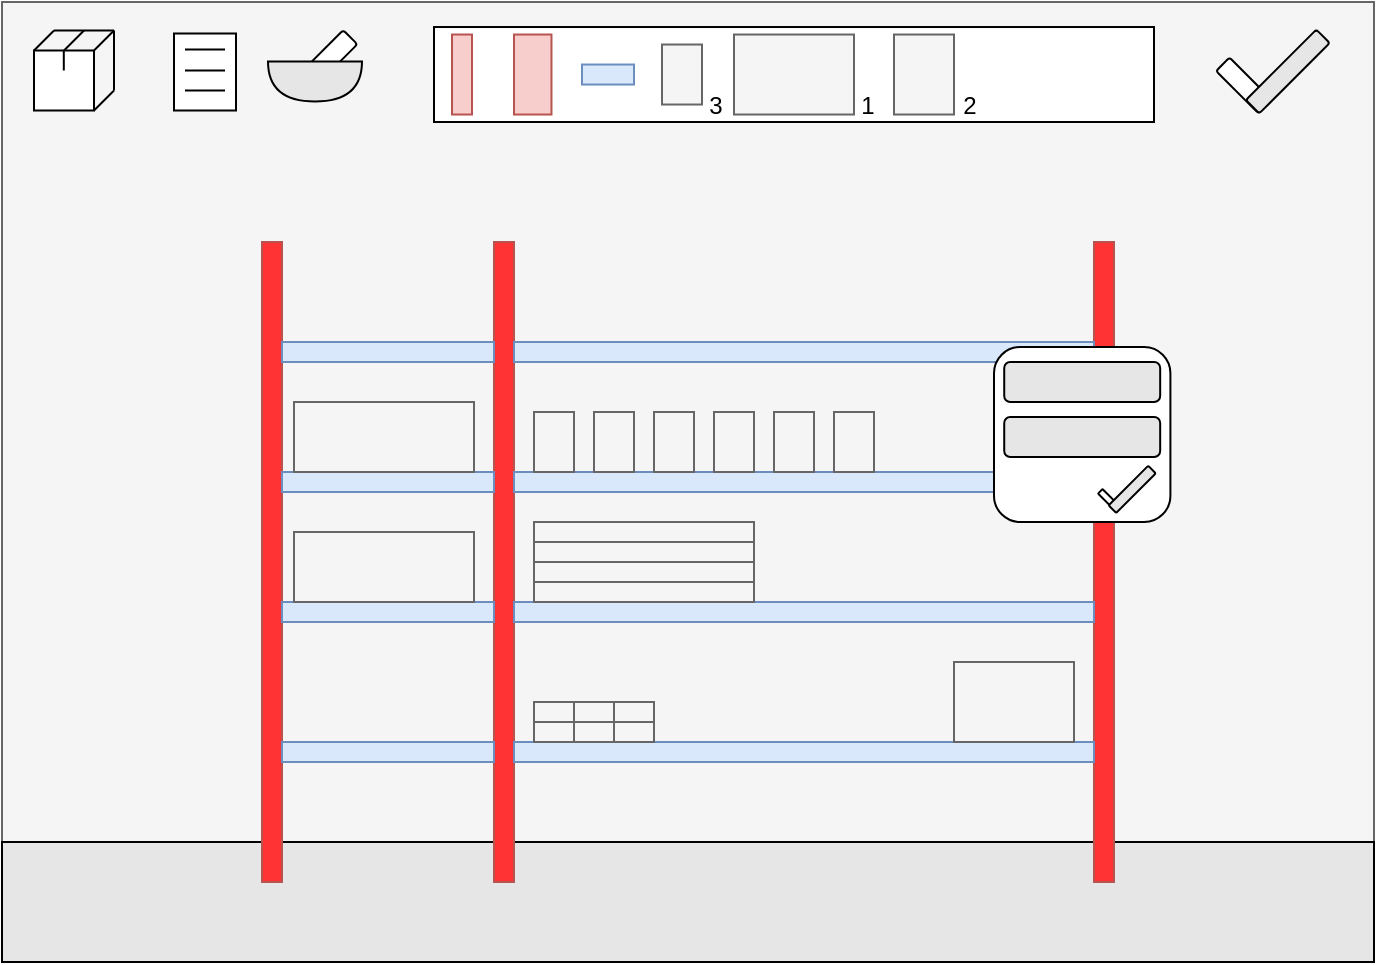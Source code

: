 <mxfile version="24.4.8" type="device">
  <diagram name="Seite-1" id="6yveoyM_IHHLcaXJ8_ne">
    <mxGraphModel dx="1687" dy="931" grid="1" gridSize="10" guides="1" tooltips="1" connect="1" arrows="1" fold="1" page="1" pageScale="1" pageWidth="827" pageHeight="1169" math="0" shadow="0">
      <root>
        <mxCell id="0" />
        <mxCell id="1" parent="0" />
        <mxCell id="xJWadCz_VL9EeZMJa7YK-1" value="" style="rounded=0;whiteSpace=wrap;html=1;strokeColor=#666666;fillColor=#f5f5f5;fontColor=#333333;" parent="1" vertex="1">
          <mxGeometry x="74" y="140" width="686" height="480" as="geometry" />
        </mxCell>
        <mxCell id="xJWadCz_VL9EeZMJa7YK-48" value="" style="rounded=0;whiteSpace=wrap;html=1;fillColor=#E6E6E6;" parent="1" vertex="1">
          <mxGeometry x="74" y="560" width="686" height="60" as="geometry" />
        </mxCell>
        <mxCell id="xJWadCz_VL9EeZMJa7YK-18" value="" style="rounded=1;whiteSpace=wrap;html=1;rotation=45;" parent="1" vertex="1">
          <mxGeometry x="680" y="176.99" width="30" height="9.5" as="geometry" />
        </mxCell>
        <mxCell id="xJWadCz_VL9EeZMJa7YK-2" value="" style="rounded=0;whiteSpace=wrap;html=1;strokeColor=#b85450;fillColor=#FF3333;" parent="1" vertex="1">
          <mxGeometry x="204" y="260" width="10" height="320" as="geometry" />
        </mxCell>
        <mxCell id="xJWadCz_VL9EeZMJa7YK-3" value="" style="rounded=0;whiteSpace=wrap;html=1;strokeColor=#b85450;fillColor=#FF3333;" parent="1" vertex="1">
          <mxGeometry x="320" y="260" width="10" height="320" as="geometry" />
        </mxCell>
        <mxCell id="xJWadCz_VL9EeZMJa7YK-4" value="" style="rounded=0;whiteSpace=wrap;html=1;strokeColor=#b85450;fillColor=#FF3333;" parent="1" vertex="1">
          <mxGeometry x="620" y="260" width="10" height="320" as="geometry" />
        </mxCell>
        <mxCell id="xJWadCz_VL9EeZMJa7YK-5" value="" style="rounded=0;whiteSpace=wrap;html=1;fillColor=#dae8fc;strokeColor=#6c8ebf;" parent="1" vertex="1">
          <mxGeometry x="214" y="310" width="106" height="10" as="geometry" />
        </mxCell>
        <mxCell id="xJWadCz_VL9EeZMJa7YK-6" value="" style="rounded=0;whiteSpace=wrap;html=1;fillColor=#dae8fc;strokeColor=#6c8ebf;" parent="1" vertex="1">
          <mxGeometry x="214" y="375" width="106" height="10" as="geometry" />
        </mxCell>
        <mxCell id="xJWadCz_VL9EeZMJa7YK-7" value="" style="rounded=0;whiteSpace=wrap;html=1;fillColor=#dae8fc;strokeColor=#6c8ebf;" parent="1" vertex="1">
          <mxGeometry x="214" y="440" width="106" height="10" as="geometry" />
        </mxCell>
        <mxCell id="xJWadCz_VL9EeZMJa7YK-8" value="" style="rounded=0;whiteSpace=wrap;html=1;fillColor=#dae8fc;strokeColor=#6c8ebf;" parent="1" vertex="1">
          <mxGeometry x="214" y="510" width="106" height="10" as="geometry" />
        </mxCell>
        <mxCell id="xJWadCz_VL9EeZMJa7YK-12" value="" style="rounded=0;whiteSpace=wrap;html=1;fillColor=#dae8fc;strokeColor=#6c8ebf;" parent="1" vertex="1">
          <mxGeometry x="330" y="310" width="290" height="10" as="geometry" />
        </mxCell>
        <mxCell id="xJWadCz_VL9EeZMJa7YK-13" value="" style="rounded=0;whiteSpace=wrap;html=1;fillColor=#dae8fc;strokeColor=#6c8ebf;" parent="1" vertex="1">
          <mxGeometry x="330" y="375" width="290" height="10" as="geometry" />
        </mxCell>
        <mxCell id="xJWadCz_VL9EeZMJa7YK-14" value="" style="rounded=0;whiteSpace=wrap;html=1;fillColor=#dae8fc;strokeColor=#6c8ebf;" parent="1" vertex="1">
          <mxGeometry x="330" y="440" width="290" height="10" as="geometry" />
        </mxCell>
        <mxCell id="xJWadCz_VL9EeZMJa7YK-15" value="" style="rounded=0;whiteSpace=wrap;html=1;fillColor=#dae8fc;strokeColor=#6c8ebf;" parent="1" vertex="1">
          <mxGeometry x="330" y="510" width="290" height="10" as="geometry" />
        </mxCell>
        <mxCell id="xJWadCz_VL9EeZMJa7YK-16" value="" style="rounded=1;whiteSpace=wrap;html=1;rotation=-45;fillColor=#E6E6E6;" parent="1" vertex="1">
          <mxGeometry x="692.02" y="170.0" width="49.78" height="9.5" as="geometry" />
        </mxCell>
        <mxCell id="xJWadCz_VL9EeZMJa7YK-26" value="" style="rounded=0;whiteSpace=wrap;html=1;strokeColor=#666666;fillColor=#f5f5f5;fontColor=#333333;" parent="1" vertex="1">
          <mxGeometry x="340" y="345" width="20" height="30" as="geometry" />
        </mxCell>
        <mxCell id="xJWadCz_VL9EeZMJa7YK-28" value="" style="rounded=0;whiteSpace=wrap;html=1;strokeColor=#666666;fillColor=#f5f5f5;fontColor=#333333;" parent="1" vertex="1">
          <mxGeometry x="370" y="345" width="20" height="30" as="geometry" />
        </mxCell>
        <mxCell id="xJWadCz_VL9EeZMJa7YK-29" value="" style="rounded=0;whiteSpace=wrap;html=1;strokeColor=#666666;fillColor=#f5f5f5;fontColor=#333333;" parent="1" vertex="1">
          <mxGeometry x="400" y="345" width="20" height="30" as="geometry" />
        </mxCell>
        <mxCell id="xJWadCz_VL9EeZMJa7YK-30" value="" style="rounded=0;whiteSpace=wrap;html=1;strokeColor=#666666;fillColor=#f5f5f5;fontColor=#333333;" parent="1" vertex="1">
          <mxGeometry x="430" y="345" width="20" height="30" as="geometry" />
        </mxCell>
        <mxCell id="xJWadCz_VL9EeZMJa7YK-31" value="" style="rounded=0;whiteSpace=wrap;html=1;strokeColor=#666666;fillColor=#f5f5f5;fontColor=#333333;" parent="1" vertex="1">
          <mxGeometry x="460" y="345" width="20" height="30" as="geometry" />
        </mxCell>
        <mxCell id="xJWadCz_VL9EeZMJa7YK-32" value="" style="rounded=0;whiteSpace=wrap;html=1;strokeColor=#666666;fillColor=#f5f5f5;fontColor=#333333;" parent="1" vertex="1">
          <mxGeometry x="490" y="345" width="20" height="30" as="geometry" />
        </mxCell>
        <mxCell id="xJWadCz_VL9EeZMJa7YK-37" value="" style="rounded=0;whiteSpace=wrap;html=1;fillColor=#f5f5f5;fontColor=#333333;strokeColor=#666666;" parent="1" vertex="1">
          <mxGeometry x="340" y="430" width="110" height="10" as="geometry" />
        </mxCell>
        <mxCell id="xJWadCz_VL9EeZMJa7YK-38" value="" style="rounded=0;whiteSpace=wrap;html=1;fillColor=#f5f5f5;fontColor=#333333;strokeColor=#666666;" parent="1" vertex="1">
          <mxGeometry x="340" y="420" width="110" height="10" as="geometry" />
        </mxCell>
        <mxCell id="xJWadCz_VL9EeZMJa7YK-39" value="" style="rounded=0;whiteSpace=wrap;html=1;fillColor=#f5f5f5;fontColor=#333333;strokeColor=#666666;" parent="1" vertex="1">
          <mxGeometry x="340" y="410" width="110" height="10" as="geometry" />
        </mxCell>
        <mxCell id="xJWadCz_VL9EeZMJa7YK-40" value="" style="rounded=0;whiteSpace=wrap;html=1;fillColor=#f5f5f5;fontColor=#333333;strokeColor=#666666;" parent="1" vertex="1">
          <mxGeometry x="340" y="400" width="110" height="10" as="geometry" />
        </mxCell>
        <mxCell id="xJWadCz_VL9EeZMJa7YK-41" value="" style="rounded=0;whiteSpace=wrap;html=1;fillColor=#f5f5f5;fontColor=#333333;strokeColor=#666666;" parent="1" vertex="1">
          <mxGeometry x="220" y="340" width="90" height="35" as="geometry" />
        </mxCell>
        <mxCell id="xJWadCz_VL9EeZMJa7YK-42" value="" style="rounded=0;whiteSpace=wrap;html=1;fillColor=#f5f5f5;fontColor=#333333;strokeColor=#666666;" parent="1" vertex="1">
          <mxGeometry x="220" y="405" width="90" height="35" as="geometry" />
        </mxCell>
        <mxCell id="xJWadCz_VL9EeZMJa7YK-45" value="" style="rounded=0;whiteSpace=wrap;html=1;fillColor=#f5f5f5;fontColor=#333333;strokeColor=#666666;" parent="1" vertex="1">
          <mxGeometry x="550" y="470" width="60" height="40" as="geometry" />
        </mxCell>
        <mxCell id="xJWadCz_VL9EeZMJa7YK-49" value="" style="rounded=0;whiteSpace=wrap;html=1;fillColor=#f5f5f5;fontColor=#333333;strokeColor=#666666;" parent="1" vertex="1">
          <mxGeometry x="340" y="500" width="20" height="10" as="geometry" />
        </mxCell>
        <mxCell id="xJWadCz_VL9EeZMJa7YK-50" value="" style="rounded=0;whiteSpace=wrap;html=1;fillColor=#f5f5f5;fontColor=#333333;strokeColor=#666666;" parent="1" vertex="1">
          <mxGeometry x="360" y="500" width="20" height="10" as="geometry" />
        </mxCell>
        <mxCell id="xJWadCz_VL9EeZMJa7YK-51" value="" style="rounded=0;whiteSpace=wrap;html=1;fillColor=#f5f5f5;fontColor=#333333;strokeColor=#666666;" parent="1" vertex="1">
          <mxGeometry x="380" y="500" width="20" height="10" as="geometry" />
        </mxCell>
        <mxCell id="xJWadCz_VL9EeZMJa7YK-52" value="" style="rounded=0;whiteSpace=wrap;html=1;fillColor=#f5f5f5;fontColor=#333333;strokeColor=#666666;" parent="1" vertex="1">
          <mxGeometry x="340" y="490" width="20" height="10" as="geometry" />
        </mxCell>
        <mxCell id="xJWadCz_VL9EeZMJa7YK-53" value="" style="rounded=0;whiteSpace=wrap;html=1;fillColor=#f5f5f5;fontColor=#333333;strokeColor=#666666;" parent="1" vertex="1">
          <mxGeometry x="360" y="490" width="20" height="10" as="geometry" />
        </mxCell>
        <mxCell id="xJWadCz_VL9EeZMJa7YK-54" value="" style="rounded=0;whiteSpace=wrap;html=1;fillColor=#f5f5f5;fontColor=#333333;strokeColor=#666666;" parent="1" vertex="1">
          <mxGeometry x="380" y="490" width="20" height="10" as="geometry" />
        </mxCell>
        <mxCell id="-1PWGVfFnnW9SpQ-e0z1-3" value="" style="rounded=0;whiteSpace=wrap;html=1;" parent="1" vertex="1">
          <mxGeometry x="290" y="152.51" width="360" height="47.49" as="geometry" />
        </mxCell>
        <mxCell id="-1PWGVfFnnW9SpQ-e0z1-4" value="" style="rounded=0;whiteSpace=wrap;html=1;rotation=-90;fillColor=#f8cecc;strokeColor=#b85450;" parent="1" vertex="1">
          <mxGeometry x="284" y="171.26" width="40" height="10" as="geometry" />
        </mxCell>
        <mxCell id="-1PWGVfFnnW9SpQ-e0z1-5" value="" style="rounded=0;whiteSpace=wrap;html=1;rotation=-90;fillColor=#f8cecc;strokeColor=#b85450;" parent="1" vertex="1">
          <mxGeometry x="319.37" y="166.89" width="40" height="18.74" as="geometry" />
        </mxCell>
        <mxCell id="-1PWGVfFnnW9SpQ-e0z1-7" value="" style="rounded=0;whiteSpace=wrap;html=1;fillColor=#dae8fc;strokeColor=#6c8ebf;" parent="1" vertex="1">
          <mxGeometry x="364" y="171.26" width="26" height="10" as="geometry" />
        </mxCell>
        <mxCell id="qOn1k9T2l-QRSkFDptNG-1" value="" style="rounded=1;whiteSpace=wrap;html=1;rotation=-45;" vertex="1" parent="1">
          <mxGeometry x="214" y="166.75" width="40" height="10" as="geometry" />
        </mxCell>
        <mxCell id="qOn1k9T2l-QRSkFDptNG-2" value="" style="shape=or;whiteSpace=wrap;html=1;rotation=90;fillColor=#E6E6E6;" vertex="1" parent="1">
          <mxGeometry x="220.5" y="156.25" width="20" height="47" as="geometry" />
        </mxCell>
        <mxCell id="qOn1k9T2l-QRSkFDptNG-3" value="" style="rounded=0;whiteSpace=wrap;html=1;" vertex="1" parent="1">
          <mxGeometry x="160" y="155.75" width="31" height="38.5" as="geometry" />
        </mxCell>
        <mxCell id="qOn1k9T2l-QRSkFDptNG-4" value="" style="endArrow=none;html=1;rounded=0;" edge="1" parent="1">
          <mxGeometry width="50" height="50" relative="1" as="geometry">
            <mxPoint x="165.5" y="163.75" as="sourcePoint" />
            <mxPoint x="185.5" y="163.75" as="targetPoint" />
          </mxGeometry>
        </mxCell>
        <mxCell id="qOn1k9T2l-QRSkFDptNG-5" value="" style="endArrow=none;html=1;rounded=0;" edge="1" parent="1">
          <mxGeometry width="50" height="50" relative="1" as="geometry">
            <mxPoint x="165.5" y="174.25" as="sourcePoint" />
            <mxPoint x="185.5" y="174.25" as="targetPoint" />
          </mxGeometry>
        </mxCell>
        <mxCell id="qOn1k9T2l-QRSkFDptNG-6" value="" style="endArrow=none;html=1;rounded=0;" edge="1" parent="1">
          <mxGeometry width="50" height="50" relative="1" as="geometry">
            <mxPoint x="165.5" y="184.25" as="sourcePoint" />
            <mxPoint x="185.5" y="184.25" as="targetPoint" />
          </mxGeometry>
        </mxCell>
        <mxCell id="qOn1k9T2l-QRSkFDptNG-7" value="" style="whiteSpace=wrap;html=1;aspect=fixed;" vertex="1" parent="1">
          <mxGeometry x="90" y="164.25" width="30" height="30" as="geometry" />
        </mxCell>
        <mxCell id="qOn1k9T2l-QRSkFDptNG-8" value="" style="endArrow=none;html=1;rounded=0;" edge="1" parent="1">
          <mxGeometry width="50" height="50" relative="1" as="geometry">
            <mxPoint x="120" y="194.25" as="sourcePoint" />
            <mxPoint x="130" y="184.25" as="targetPoint" />
          </mxGeometry>
        </mxCell>
        <mxCell id="qOn1k9T2l-QRSkFDptNG-9" value="" style="endArrow=none;html=1;rounded=0;" edge="1" parent="1">
          <mxGeometry width="50" height="50" relative="1" as="geometry">
            <mxPoint x="120" y="164.25" as="sourcePoint" />
            <mxPoint x="130" y="154.25" as="targetPoint" />
          </mxGeometry>
        </mxCell>
        <mxCell id="qOn1k9T2l-QRSkFDptNG-10" value="" style="endArrow=none;html=1;rounded=0;" edge="1" parent="1">
          <mxGeometry width="50" height="50" relative="1" as="geometry">
            <mxPoint x="90" y="164.25" as="sourcePoint" />
            <mxPoint x="100" y="154.25" as="targetPoint" />
          </mxGeometry>
        </mxCell>
        <mxCell id="qOn1k9T2l-QRSkFDptNG-11" value="" style="endArrow=none;html=1;rounded=0;" edge="1" parent="1">
          <mxGeometry width="50" height="50" relative="1" as="geometry">
            <mxPoint x="100" y="154.25" as="sourcePoint" />
            <mxPoint x="130" y="154.25" as="targetPoint" />
          </mxGeometry>
        </mxCell>
        <mxCell id="qOn1k9T2l-QRSkFDptNG-12" value="" style="endArrow=none;html=1;rounded=0;" edge="1" parent="1">
          <mxGeometry width="50" height="50" relative="1" as="geometry">
            <mxPoint x="130" y="154.25" as="sourcePoint" />
            <mxPoint x="130" y="184.25" as="targetPoint" />
          </mxGeometry>
        </mxCell>
        <mxCell id="qOn1k9T2l-QRSkFDptNG-13" value="" style="endArrow=none;html=1;rounded=0;" edge="1" parent="1">
          <mxGeometry width="50" height="50" relative="1" as="geometry">
            <mxPoint x="105" y="164.25" as="sourcePoint" />
            <mxPoint x="115" y="154.25" as="targetPoint" />
          </mxGeometry>
        </mxCell>
        <mxCell id="qOn1k9T2l-QRSkFDptNG-14" value="" style="endArrow=none;html=1;rounded=0;" edge="1" parent="1">
          <mxGeometry width="50" height="50" relative="1" as="geometry">
            <mxPoint x="104.9" y="164.25" as="sourcePoint" />
            <mxPoint x="104.9" y="174.25" as="targetPoint" />
          </mxGeometry>
        </mxCell>
        <mxCell id="xJWadCz_VL9EeZMJa7YK-33" value="" style="rounded=0;whiteSpace=wrap;html=1;strokeColor=#666666;fillColor=#f5f5f5;fontColor=#333333;" parent="1" vertex="1">
          <mxGeometry x="404" y="161.26" width="20" height="30" as="geometry" />
        </mxCell>
        <mxCell id="qOn1k9T2l-QRSkFDptNG-15" value="3" style="text;html=1;align=center;verticalAlign=middle;whiteSpace=wrap;rounded=0;" vertex="1" parent="1">
          <mxGeometry x="401" y="176.99" width="60" height="30" as="geometry" />
        </mxCell>
        <mxCell id="qOn1k9T2l-QRSkFDptNG-16" value="" style="rounded=0;whiteSpace=wrap;html=1;fillColor=#f5f5f5;fontColor=#333333;strokeColor=#666666;" vertex="1" parent="1">
          <mxGeometry x="440" y="156.26" width="60" height="40" as="geometry" />
        </mxCell>
        <mxCell id="qOn1k9T2l-QRSkFDptNG-17" value="1" style="text;html=1;align=center;verticalAlign=middle;whiteSpace=wrap;rounded=0;" vertex="1" parent="1">
          <mxGeometry x="477" y="176.75" width="60" height="30" as="geometry" />
        </mxCell>
        <mxCell id="qOn1k9T2l-QRSkFDptNG-18" value="" style="rounded=0;whiteSpace=wrap;html=1;fillColor=#f5f5f5;fontColor=#333333;strokeColor=#666666;" vertex="1" parent="1">
          <mxGeometry x="520" y="156.26" width="30" height="40" as="geometry" />
        </mxCell>
        <mxCell id="qOn1k9T2l-QRSkFDptNG-19" value="2" style="text;html=1;align=center;verticalAlign=middle;whiteSpace=wrap;rounded=0;" vertex="1" parent="1">
          <mxGeometry x="528" y="176.75" width="60" height="30" as="geometry" />
        </mxCell>
        <mxCell id="qOn1k9T2l-QRSkFDptNG-22" value="" style="rounded=1;whiteSpace=wrap;html=1;" vertex="1" parent="1">
          <mxGeometry x="570" y="312.5" width="88.2" height="87.5" as="geometry" />
        </mxCell>
        <mxCell id="qOn1k9T2l-QRSkFDptNG-23" value="" style="rounded=1;whiteSpace=wrap;html=1;fillColor=#E6E6E6;" vertex="1" parent="1">
          <mxGeometry x="575.11" y="320" width="77.98" height="20" as="geometry" />
        </mxCell>
        <mxCell id="qOn1k9T2l-QRSkFDptNG-24" value="" style="rounded=1;whiteSpace=wrap;html=1;fillColor=#E6E6E6;" vertex="1" parent="1">
          <mxGeometry x="575.11" y="347.5" width="77.98" height="20" as="geometry" />
        </mxCell>
        <mxCell id="qOn1k9T2l-QRSkFDptNG-25" value="" style="rounded=1;whiteSpace=wrap;html=1;rotation=45;" vertex="1" parent="1">
          <mxGeometry x="621.58" y="386.83" width="10.69" height="3.17" as="geometry" />
        </mxCell>
        <mxCell id="qOn1k9T2l-QRSkFDptNG-26" value="" style="rounded=1;whiteSpace=wrap;html=1;rotation=-45;fillColor=#E6E6E6;" vertex="1" parent="1">
          <mxGeometry x="625.11" y="381" width="27.98" height="5.34" as="geometry" />
        </mxCell>
      </root>
    </mxGraphModel>
  </diagram>
</mxfile>
